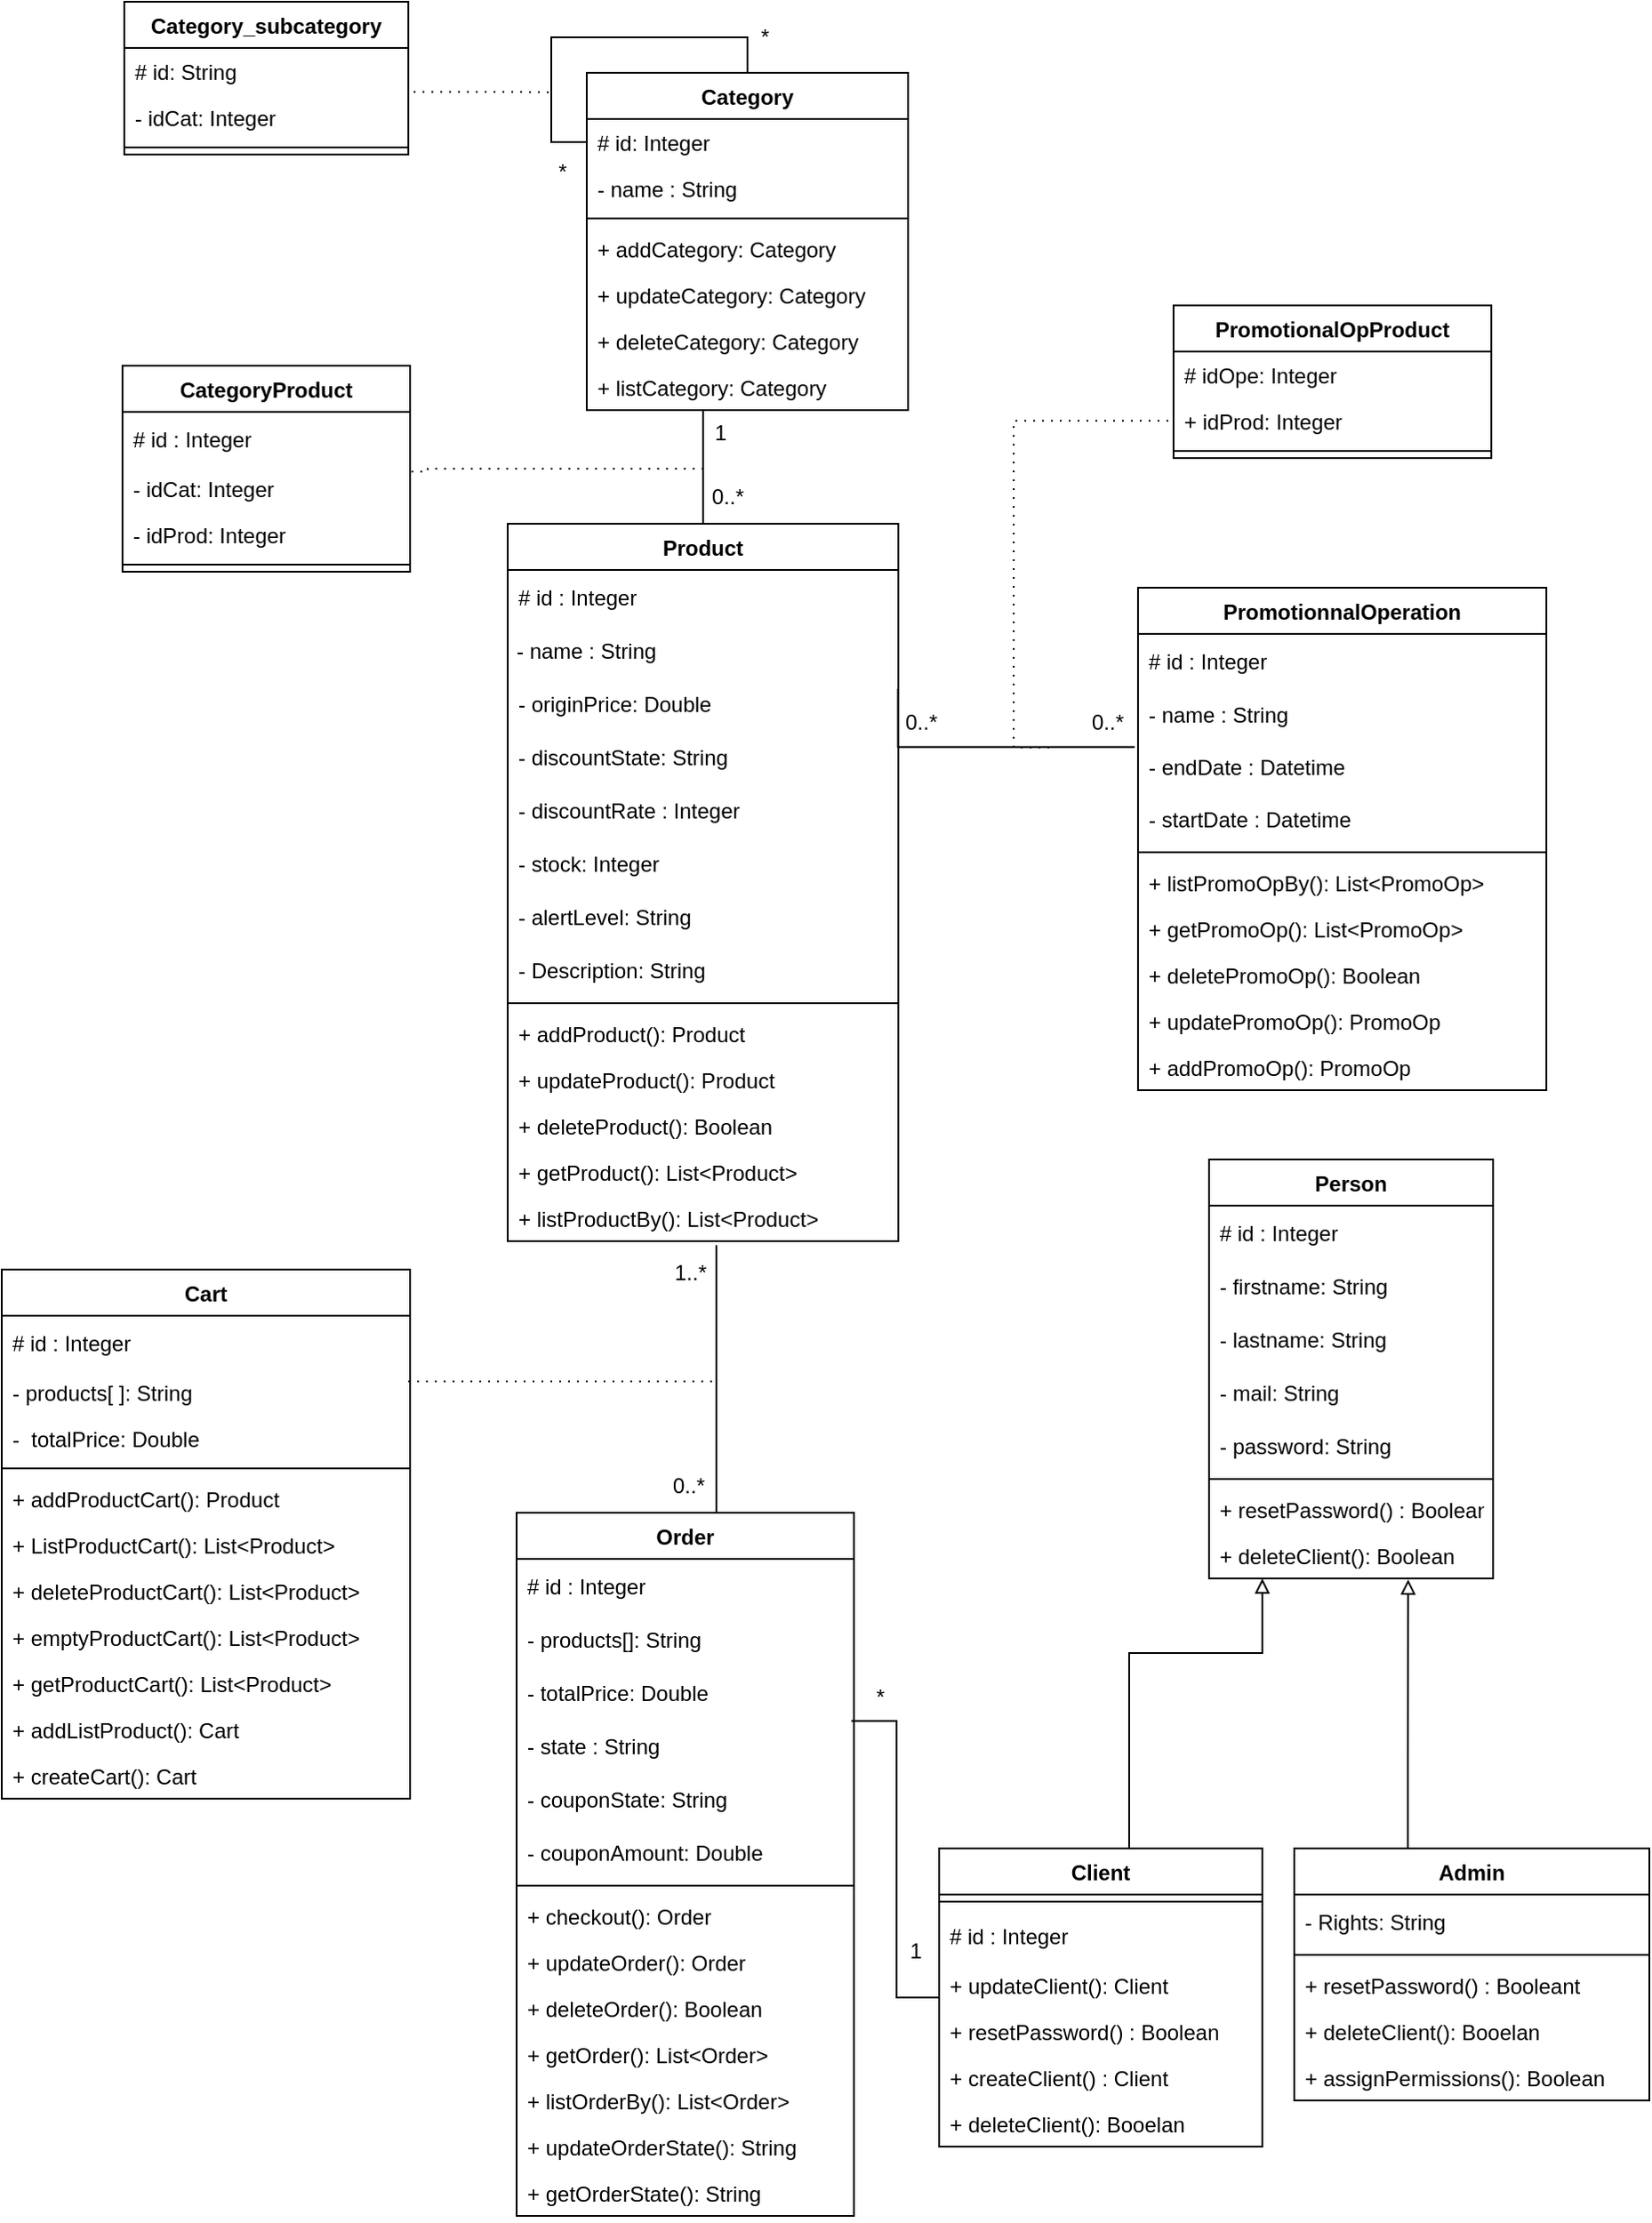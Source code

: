 <mxfile version="17.4.0" type="github">
  <diagram id="vhpuTXRBzaWg03IPp8lz" name="Page-1">
    <mxGraphModel dx="2651" dy="2171" grid="1" gridSize="10" guides="1" tooltips="1" connect="1" arrows="1" fold="1" page="1" pageScale="1" pageWidth="827" pageHeight="1169" math="0" shadow="0">
      <root>
        <mxCell id="0" />
        <mxCell id="1" parent="0" />
        <mxCell id="we6FHVSDPOBdcgw_4QG6-87" style="edgeStyle=orthogonalEdgeStyle;rounded=0;orthogonalLoop=1;jettySize=auto;html=1;endArrow=none;endFill=0;exitX=0.534;exitY=1.087;exitDx=0;exitDy=0;exitPerimeter=0;entryX=0.5;entryY=0;entryDx=0;entryDy=0;" parent="1" source="IzZOElxtcOKeKCQpAxpx-64" target="IzZOElxtcOKeKCQpAxpx-105" edge="1">
          <mxGeometry relative="1" as="geometry">
            <mxPoint x="330" y="600" as="sourcePoint" />
            <mxPoint x="330" y="660" as="targetPoint" />
            <Array as="points">
              <mxPoint x="333" y="731" />
            </Array>
          </mxGeometry>
        </mxCell>
        <mxCell id="we6FHVSDPOBdcgw_4QG6-96" style="edgeStyle=orthogonalEdgeStyle;rounded=0;orthogonalLoop=1;jettySize=auto;html=1;entryX=0.992;entryY=0.042;entryDx=0;entryDy=0;entryPerimeter=0;endArrow=none;endFill=0;exitX=0;exitY=0.5;exitDx=0;exitDy=0;" parent="1" source="IzZOElxtcOKeKCQpAxpx-119" target="IzZOElxtcOKeKCQpAxpx-114" edge="1">
          <mxGeometry relative="1" as="geometry">
            <mxPoint x="570" y="680" as="sourcePoint" />
            <mxPoint x="456" y="838.68" as="targetPoint" />
          </mxGeometry>
        </mxCell>
        <mxCell id="ZNFF3Vfwh-cAoK5ZNlYT-18" style="edgeStyle=orthogonalEdgeStyle;rounded=0;orthogonalLoop=1;jettySize=auto;html=1;endArrow=block;endFill=0;exitX=0.5;exitY=0;exitDx=0;exitDy=0;" parent="1" source="IzZOElxtcOKeKCQpAxpx-119" target="WWp6hSfT_hM4TXbxwVFe-32" edge="1">
          <mxGeometry relative="1" as="geometry">
            <mxPoint x="570" y="630" as="sourcePoint" />
            <mxPoint x="670" y="800" as="targetPoint" />
            <Array as="points">
              <mxPoint x="565" y="810" />
              <mxPoint x="640" y="810" />
            </Array>
          </mxGeometry>
        </mxCell>
        <mxCell id="we6FHVSDPOBdcgw_4QG6-101" style="edgeStyle=orthogonalEdgeStyle;rounded=0;orthogonalLoop=1;jettySize=auto;html=1;entryX=-0.008;entryY=0.129;entryDx=0;entryDy=0;endArrow=none;endFill=0;exitX=0.999;exitY=0.233;exitDx=0;exitDy=0;entryPerimeter=0;exitPerimeter=0;" parent="1" source="IzZOElxtcOKeKCQpAxpx-67" target="IzZOElxtcOKeKCQpAxpx-22" edge="1">
          <mxGeometry relative="1" as="geometry">
            <mxPoint x="430" y="435" as="sourcePoint" />
            <mxPoint x="562.5" y="299" as="targetPoint" />
            <Array as="points">
              <mxPoint x="435" y="300" />
            </Array>
          </mxGeometry>
        </mxCell>
        <mxCell id="ZNFF3Vfwh-cAoK5ZNlYT-3" value="*" style="text;html=1;strokeColor=none;fillColor=none;align=center;verticalAlign=middle;whiteSpace=wrap;rounded=0;" parent="1" vertex="1">
          <mxGeometry x="340" y="-70" width="20" height="30" as="geometry" />
        </mxCell>
        <mxCell id="ZNFF3Vfwh-cAoK5ZNlYT-4" value="*" style="text;html=1;strokeColor=none;fillColor=none;align=center;verticalAlign=middle;whiteSpace=wrap;rounded=0;" parent="1" vertex="1">
          <mxGeometry x="349.5" y="-110" width="20" height="20" as="geometry" />
        </mxCell>
        <mxCell id="ZNFF3Vfwh-cAoK5ZNlYT-5" value="0..*" style="text;html=1;strokeColor=none;fillColor=none;align=center;verticalAlign=middle;whiteSpace=wrap;rounded=0;" parent="1" vertex="1">
          <mxGeometry x="329" y="149" width="20" height="20" as="geometry" />
        </mxCell>
        <mxCell id="ZNFF3Vfwh-cAoK5ZNlYT-11" value="0..*" style="text;html=1;strokeColor=none;fillColor=none;align=center;verticalAlign=middle;whiteSpace=wrap;rounded=0;" parent="1" vertex="1">
          <mxGeometry x="543" y="271" width="20" height="30" as="geometry" />
        </mxCell>
        <mxCell id="ZNFF3Vfwh-cAoK5ZNlYT-12" value="1" style="text;html=1;strokeColor=none;fillColor=none;align=center;verticalAlign=middle;whiteSpace=wrap;rounded=0;" parent="1" vertex="1">
          <mxGeometry x="324.5" y="108" width="20" height="30" as="geometry" />
        </mxCell>
        <mxCell id="ZNFF3Vfwh-cAoK5ZNlYT-13" value="0..*" style="text;html=1;strokeColor=none;fillColor=none;align=center;verticalAlign=middle;whiteSpace=wrap;rounded=0;" parent="1" vertex="1">
          <mxGeometry x="438" y="276" width="20" height="20" as="geometry" />
        </mxCell>
        <mxCell id="ZNFF3Vfwh-cAoK5ZNlYT-14" value="0..*" style="text;html=1;strokeColor=none;fillColor=none;align=center;verticalAlign=middle;whiteSpace=wrap;rounded=0;" parent="1" vertex="1">
          <mxGeometry x="306.5" y="701" width="20" height="30" as="geometry" />
        </mxCell>
        <mxCell id="ZNFF3Vfwh-cAoK5ZNlYT-15" value="1..*" style="text;html=1;strokeColor=none;fillColor=none;align=center;verticalAlign=middle;whiteSpace=wrap;rounded=0;" parent="1" vertex="1">
          <mxGeometry x="308" y="581" width="20" height="30" as="geometry" />
        </mxCell>
        <mxCell id="ZNFF3Vfwh-cAoK5ZNlYT-16" value="*" style="text;html=1;strokeColor=none;fillColor=none;align=center;verticalAlign=middle;whiteSpace=wrap;rounded=0;" parent="1" vertex="1">
          <mxGeometry x="415" y="820" width="20" height="30" as="geometry" />
        </mxCell>
        <mxCell id="ZNFF3Vfwh-cAoK5ZNlYT-17" value="1" style="text;html=1;strokeColor=none;fillColor=none;align=center;verticalAlign=middle;whiteSpace=wrap;rounded=0;" parent="1" vertex="1">
          <mxGeometry x="435" y="963" width="20" height="30" as="geometry" />
        </mxCell>
        <mxCell id="IzZOElxtcOKeKCQpAxpx-167" style="edgeStyle=orthogonalEdgeStyle;rounded=0;orthogonalLoop=1;jettySize=auto;html=1;entryX=0.5;entryY=0;entryDx=0;entryDy=0;endArrow=none;endFill=0;" parent="1" source="IzZOElxtcOKeKCQpAxpx-8" target="IzZOElxtcOKeKCQpAxpx-58" edge="1">
          <mxGeometry relative="1" as="geometry">
            <Array as="points">
              <mxPoint x="323" y="90" />
              <mxPoint x="323" y="90" />
            </Array>
          </mxGeometry>
        </mxCell>
        <mxCell id="IzZOElxtcOKeKCQpAxpx-8" value="Category" style="swimlane;fontStyle=1;align=center;verticalAlign=top;childLayout=stackLayout;horizontal=1;startSize=26;horizontalStack=0;resizeParent=1;resizeParentMax=0;resizeLast=0;collapsible=1;marginBottom=0;" parent="1" vertex="1">
          <mxGeometry x="259.5" y="-80" width="181" height="190" as="geometry" />
        </mxCell>
        <mxCell id="IzZOElxtcOKeKCQpAxpx-9" value="# id: Integer" style="text;strokeColor=none;fillColor=none;align=left;verticalAlign=top;spacingLeft=4;spacingRight=4;overflow=hidden;rotatable=0;points=[[0,0.5],[1,0.5]];portConstraint=eastwest;" parent="IzZOElxtcOKeKCQpAxpx-8" vertex="1">
          <mxGeometry y="26" width="181" height="26" as="geometry" />
        </mxCell>
        <mxCell id="IzZOElxtcOKeKCQpAxpx-29" value="- name : String" style="text;strokeColor=none;fillColor=none;align=left;verticalAlign=top;spacingLeft=4;spacingRight=4;overflow=hidden;rotatable=0;points=[[0,0.5],[1,0.5]];portConstraint=eastwest;" parent="IzZOElxtcOKeKCQpAxpx-8" vertex="1">
          <mxGeometry y="52" width="181" height="26" as="geometry" />
        </mxCell>
        <mxCell id="IzZOElxtcOKeKCQpAxpx-10" value="" style="line;strokeWidth=1;fillColor=none;align=left;verticalAlign=middle;spacingTop=-1;spacingLeft=3;spacingRight=3;rotatable=0;labelPosition=right;points=[];portConstraint=eastwest;" parent="IzZOElxtcOKeKCQpAxpx-8" vertex="1">
          <mxGeometry y="78" width="181" height="8" as="geometry" />
        </mxCell>
        <mxCell id="IzZOElxtcOKeKCQpAxpx-11" value="+ addCategory: Category" style="text;strokeColor=none;fillColor=none;align=left;verticalAlign=top;spacingLeft=4;spacingRight=4;overflow=hidden;rotatable=0;points=[[0,0.5],[1,0.5]];portConstraint=eastwest;" parent="IzZOElxtcOKeKCQpAxpx-8" vertex="1">
          <mxGeometry y="86" width="181" height="26" as="geometry" />
        </mxCell>
        <mxCell id="WWp6hSfT_hM4TXbxwVFe-4" value="+ updateCategory: Category" style="text;strokeColor=none;fillColor=none;align=left;verticalAlign=top;spacingLeft=4;spacingRight=4;overflow=hidden;rotatable=0;points=[[0,0.5],[1,0.5]];portConstraint=eastwest;" parent="IzZOElxtcOKeKCQpAxpx-8" vertex="1">
          <mxGeometry y="112" width="181" height="26" as="geometry" />
        </mxCell>
        <mxCell id="WWp6hSfT_hM4TXbxwVFe-3" value="+ deleteCategory: Category" style="text;strokeColor=none;fillColor=none;align=left;verticalAlign=top;spacingLeft=4;spacingRight=4;overflow=hidden;rotatable=0;points=[[0,0.5],[1,0.5]];portConstraint=eastwest;" parent="IzZOElxtcOKeKCQpAxpx-8" vertex="1">
          <mxGeometry y="138" width="181" height="26" as="geometry" />
        </mxCell>
        <mxCell id="IzZOElxtcOKeKCQpAxpx-28" style="edgeStyle=orthogonalEdgeStyle;rounded=0;orthogonalLoop=1;jettySize=auto;html=1;entryX=0;entryY=0.5;entryDx=0;entryDy=0;endArrow=none;endFill=0;" parent="IzZOElxtcOKeKCQpAxpx-8" source="IzZOElxtcOKeKCQpAxpx-8" target="IzZOElxtcOKeKCQpAxpx-9" edge="1">
          <mxGeometry relative="1" as="geometry" />
        </mxCell>
        <mxCell id="WWp6hSfT_hM4TXbxwVFe-24" value="+ listCategory: Category" style="text;strokeColor=none;fillColor=none;align=left;verticalAlign=top;spacingLeft=4;spacingRight=4;overflow=hidden;rotatable=0;points=[[0,0.5],[1,0.5]];portConstraint=eastwest;" parent="IzZOElxtcOKeKCQpAxpx-8" vertex="1">
          <mxGeometry y="164" width="181" height="26" as="geometry" />
        </mxCell>
        <mxCell id="IzZOElxtcOKeKCQpAxpx-12" value="PromotionnalOperation" style="swimlane;fontStyle=1;align=center;verticalAlign=top;childLayout=stackLayout;horizontal=1;startSize=26;horizontalStack=0;resizeParent=1;resizeParentMax=0;resizeLast=0;collapsible=1;marginBottom=0;" parent="1" vertex="1">
          <mxGeometry x="570" y="210" width="230" height="283" as="geometry" />
        </mxCell>
        <mxCell id="IzZOElxtcOKeKCQpAxpx-19" value="# id : Integer" style="text;strokeColor=none;fillColor=none;align=left;verticalAlign=middle;spacingLeft=4;spacingRight=4;overflow=hidden;points=[[0,0.5],[1,0.5]];portConstraint=eastwest;rotatable=0;" parent="IzZOElxtcOKeKCQpAxpx-12" vertex="1">
          <mxGeometry y="26" width="230" height="30" as="geometry" />
        </mxCell>
        <mxCell id="IzZOElxtcOKeKCQpAxpx-20" value="- name : String" style="text;strokeColor=none;fillColor=none;align=left;verticalAlign=middle;spacingLeft=4;spacingRight=4;overflow=hidden;points=[[0,0.5],[1,0.5]];portConstraint=eastwest;rotatable=0;" parent="IzZOElxtcOKeKCQpAxpx-12" vertex="1">
          <mxGeometry y="56" width="230" height="30" as="geometry" />
        </mxCell>
        <mxCell id="IzZOElxtcOKeKCQpAxpx-22" value="- endDate : Datetime" style="text;strokeColor=none;fillColor=none;align=left;verticalAlign=middle;spacingLeft=4;spacingRight=4;overflow=hidden;points=[[0,0.5],[1,0.5]];portConstraint=eastwest;rotatable=0;" parent="IzZOElxtcOKeKCQpAxpx-12" vertex="1">
          <mxGeometry y="86" width="230" height="29" as="geometry" />
        </mxCell>
        <mxCell id="IzZOElxtcOKeKCQpAxpx-21" value="- startDate : Datetime" style="text;strokeColor=none;fillColor=none;align=left;verticalAlign=middle;spacingLeft=4;spacingRight=4;overflow=hidden;points=[[0,0.5],[1,0.5]];portConstraint=eastwest;rotatable=0;" parent="IzZOElxtcOKeKCQpAxpx-12" vertex="1">
          <mxGeometry y="115" width="230" height="30" as="geometry" />
        </mxCell>
        <mxCell id="IzZOElxtcOKeKCQpAxpx-14" value="" style="line;strokeWidth=1;fillColor=none;align=left;verticalAlign=middle;spacingTop=-1;spacingLeft=3;spacingRight=3;rotatable=0;labelPosition=right;points=[];portConstraint=eastwest;" parent="IzZOElxtcOKeKCQpAxpx-12" vertex="1">
          <mxGeometry y="145" width="230" height="8" as="geometry" />
        </mxCell>
        <mxCell id="WWp6hSfT_hM4TXbxwVFe-31" value="+ listPromoOpBy(): List&lt;PromoOp&gt;" style="text;strokeColor=none;fillColor=none;align=left;verticalAlign=top;spacingLeft=4;spacingRight=4;overflow=hidden;rotatable=0;points=[[0,0.5],[1,0.5]];portConstraint=eastwest;" parent="IzZOElxtcOKeKCQpAxpx-12" vertex="1">
          <mxGeometry y="153" width="230" height="26" as="geometry" />
        </mxCell>
        <mxCell id="WWp6hSfT_hM4TXbxwVFe-30" value="+ getPromoOp(): List&lt;PromoOp&gt;" style="text;strokeColor=none;fillColor=none;align=left;verticalAlign=top;spacingLeft=4;spacingRight=4;overflow=hidden;rotatable=0;points=[[0,0.5],[1,0.5]];portConstraint=eastwest;" parent="IzZOElxtcOKeKCQpAxpx-12" vertex="1">
          <mxGeometry y="179" width="230" height="26" as="geometry" />
        </mxCell>
        <mxCell id="WWp6hSfT_hM4TXbxwVFe-29" value="+ deletePromoOp(): Boolean" style="text;strokeColor=none;fillColor=none;align=left;verticalAlign=top;spacingLeft=4;spacingRight=4;overflow=hidden;rotatable=0;points=[[0,0.5],[1,0.5]];portConstraint=eastwest;" parent="IzZOElxtcOKeKCQpAxpx-12" vertex="1">
          <mxGeometry y="205" width="230" height="26" as="geometry" />
        </mxCell>
        <mxCell id="WWp6hSfT_hM4TXbxwVFe-28" value="+ updatePromoOp(): PromoOp" style="text;strokeColor=none;fillColor=none;align=left;verticalAlign=top;spacingLeft=4;spacingRight=4;overflow=hidden;rotatable=0;points=[[0,0.5],[1,0.5]];portConstraint=eastwest;" parent="IzZOElxtcOKeKCQpAxpx-12" vertex="1">
          <mxGeometry y="231" width="230" height="26" as="geometry" />
        </mxCell>
        <mxCell id="WWp6hSfT_hM4TXbxwVFe-27" value="+ addPromoOp(): PromoOp" style="text;strokeColor=none;fillColor=none;align=left;verticalAlign=top;spacingLeft=4;spacingRight=4;overflow=hidden;rotatable=0;points=[[0,0.5],[1,0.5]];portConstraint=eastwest;" parent="IzZOElxtcOKeKCQpAxpx-12" vertex="1">
          <mxGeometry y="257" width="230" height="26" as="geometry" />
        </mxCell>
        <mxCell id="IzZOElxtcOKeKCQpAxpx-41" value="Category_subcategory" style="swimlane;fontStyle=1;align=center;verticalAlign=top;childLayout=stackLayout;horizontal=1;startSize=26;horizontalStack=0;resizeParent=1;resizeParentMax=0;resizeLast=0;collapsible=1;marginBottom=0;" parent="1" vertex="1">
          <mxGeometry x="-1" y="-120" width="160" height="86" as="geometry" />
        </mxCell>
        <mxCell id="IzZOElxtcOKeKCQpAxpx-43" value="# id: String" style="text;strokeColor=none;fillColor=none;align=left;verticalAlign=top;spacingLeft=4;spacingRight=4;overflow=hidden;rotatable=0;points=[[0,0.5],[1,0.5]];portConstraint=eastwest;" parent="IzZOElxtcOKeKCQpAxpx-41" vertex="1">
          <mxGeometry y="26" width="160" height="26" as="geometry" />
        </mxCell>
        <mxCell id="IzZOElxtcOKeKCQpAxpx-42" value="- idCat: Integer" style="text;strokeColor=none;fillColor=none;align=left;verticalAlign=top;spacingLeft=4;spacingRight=4;overflow=hidden;rotatable=0;points=[[0,0.5],[1,0.5]];portConstraint=eastwest;" parent="IzZOElxtcOKeKCQpAxpx-41" vertex="1">
          <mxGeometry y="52" width="160" height="26" as="geometry" />
        </mxCell>
        <mxCell id="IzZOElxtcOKeKCQpAxpx-44" value="" style="line;strokeWidth=1;fillColor=none;align=left;verticalAlign=middle;spacingTop=-1;spacingLeft=3;spacingRight=3;rotatable=0;labelPosition=right;points=[];portConstraint=eastwest;" parent="IzZOElxtcOKeKCQpAxpx-41" vertex="1">
          <mxGeometry y="78" width="160" height="8" as="geometry" />
        </mxCell>
        <mxCell id="IzZOElxtcOKeKCQpAxpx-58" value="Product" style="swimlane;fontStyle=1;align=center;verticalAlign=top;childLayout=stackLayout;horizontal=1;startSize=26;horizontalStack=0;resizeParent=1;resizeParentMax=0;resizeLast=0;collapsible=1;marginBottom=0;" parent="1" vertex="1">
          <mxGeometry x="215" y="174" width="220" height="404" as="geometry" />
        </mxCell>
        <mxCell id="IzZOElxtcOKeKCQpAxpx-65" value="# id : Integer" style="text;strokeColor=none;fillColor=none;align=left;verticalAlign=middle;spacingLeft=4;spacingRight=4;overflow=hidden;points=[[0,0.5],[1,0.5]];portConstraint=eastwest;rotatable=0;" parent="IzZOElxtcOKeKCQpAxpx-58" vertex="1">
          <mxGeometry y="26" width="220" height="30" as="geometry" />
        </mxCell>
        <mxCell id="IzZOElxtcOKeKCQpAxpx-73" value="- name : String" style="text;strokeColor=none;fillColor=none;align=left;verticalAlign=middle;spacingLeft=4;spacingRight=4;overflow=hidden;points=[[0,0.5],[1,0.5]];portConstraint=eastwest;rotatable=0;spacing=1;" parent="IzZOElxtcOKeKCQpAxpx-58" vertex="1">
          <mxGeometry y="56" width="220" height="30" as="geometry" />
        </mxCell>
        <mxCell id="IzZOElxtcOKeKCQpAxpx-67" value="- originPrice: Double" style="text;strokeColor=none;fillColor=none;align=left;verticalAlign=middle;spacingLeft=4;spacingRight=4;overflow=hidden;points=[[0,0.5],[1,0.5]];portConstraint=eastwest;rotatable=0;" parent="IzZOElxtcOKeKCQpAxpx-58" vertex="1">
          <mxGeometry y="86" width="220" height="30" as="geometry" />
        </mxCell>
        <mxCell id="IzZOElxtcOKeKCQpAxpx-68" value="- discountState: String" style="text;strokeColor=none;fillColor=none;align=left;verticalAlign=middle;spacingLeft=4;spacingRight=4;overflow=hidden;points=[[0,0.5],[1,0.5]];portConstraint=eastwest;rotatable=0;" parent="IzZOElxtcOKeKCQpAxpx-58" vertex="1">
          <mxGeometry y="116" width="220" height="30" as="geometry" />
        </mxCell>
        <mxCell id="IzZOElxtcOKeKCQpAxpx-69" value="- discountRate : Integer" style="text;strokeColor=none;fillColor=none;align=left;verticalAlign=middle;spacingLeft=4;spacingRight=4;overflow=hidden;points=[[0,0.5],[1,0.5]];portConstraint=eastwest;rotatable=0;" parent="IzZOElxtcOKeKCQpAxpx-58" vertex="1">
          <mxGeometry y="146" width="220" height="30" as="geometry" />
        </mxCell>
        <mxCell id="IzZOElxtcOKeKCQpAxpx-70" value="- stock: Integer" style="text;strokeColor=none;fillColor=none;align=left;verticalAlign=middle;spacingLeft=4;spacingRight=4;overflow=hidden;points=[[0,0.5],[1,0.5]];portConstraint=eastwest;rotatable=0;" parent="IzZOElxtcOKeKCQpAxpx-58" vertex="1">
          <mxGeometry y="176" width="220" height="30" as="geometry" />
        </mxCell>
        <mxCell id="IzZOElxtcOKeKCQpAxpx-71" value="- alertLevel: String" style="text;strokeColor=none;fillColor=none;align=left;verticalAlign=middle;spacingLeft=4;spacingRight=4;overflow=hidden;points=[[0,0.5],[1,0.5]];portConstraint=eastwest;rotatable=0;" parent="IzZOElxtcOKeKCQpAxpx-58" vertex="1">
          <mxGeometry y="206" width="220" height="30" as="geometry" />
        </mxCell>
        <mxCell id="IzZOElxtcOKeKCQpAxpx-72" value="- Description: String" style="text;strokeColor=none;fillColor=none;align=left;verticalAlign=middle;spacingLeft=4;spacingRight=4;overflow=hidden;points=[[0,0.5],[1,0.5]];portConstraint=eastwest;rotatable=0;" parent="IzZOElxtcOKeKCQpAxpx-58" vertex="1">
          <mxGeometry y="236" width="220" height="30" as="geometry" />
        </mxCell>
        <mxCell id="IzZOElxtcOKeKCQpAxpx-63" value="" style="line;strokeWidth=1;fillColor=none;align=left;verticalAlign=middle;spacingTop=-1;spacingLeft=3;spacingRight=3;rotatable=0;labelPosition=right;points=[];portConstraint=eastwest;" parent="IzZOElxtcOKeKCQpAxpx-58" vertex="1">
          <mxGeometry y="266" width="220" height="8" as="geometry" />
        </mxCell>
        <mxCell id="WWp6hSfT_hM4TXbxwVFe-5" value="+ addProduct(): Product" style="text;strokeColor=none;fillColor=none;align=left;verticalAlign=top;spacingLeft=4;spacingRight=4;overflow=hidden;rotatable=0;points=[[0,0.5],[1,0.5]];portConstraint=eastwest;" parent="IzZOElxtcOKeKCQpAxpx-58" vertex="1">
          <mxGeometry y="274" width="220" height="26" as="geometry" />
        </mxCell>
        <mxCell id="WWp6hSfT_hM4TXbxwVFe-8" value="+ updateProduct(): Product" style="text;strokeColor=none;fillColor=none;align=left;verticalAlign=top;spacingLeft=4;spacingRight=4;overflow=hidden;rotatable=0;points=[[0,0.5],[1,0.5]];portConstraint=eastwest;" parent="IzZOElxtcOKeKCQpAxpx-58" vertex="1">
          <mxGeometry y="300" width="220" height="26" as="geometry" />
        </mxCell>
        <mxCell id="WWp6hSfT_hM4TXbxwVFe-9" value="+ deleteProduct(): Boolean" style="text;strokeColor=none;fillColor=none;align=left;verticalAlign=top;spacingLeft=4;spacingRight=4;overflow=hidden;rotatable=0;points=[[0,0.5],[1,0.5]];portConstraint=eastwest;" parent="IzZOElxtcOKeKCQpAxpx-58" vertex="1">
          <mxGeometry y="326" width="220" height="26" as="geometry" />
        </mxCell>
        <mxCell id="WWp6hSfT_hM4TXbxwVFe-10" value="+ getProduct(): List&lt;Product&gt;" style="text;strokeColor=none;fillColor=none;align=left;verticalAlign=top;spacingLeft=4;spacingRight=4;overflow=hidden;rotatable=0;points=[[0,0.5],[1,0.5]];portConstraint=eastwest;" parent="IzZOElxtcOKeKCQpAxpx-58" vertex="1">
          <mxGeometry y="352" width="220" height="26" as="geometry" />
        </mxCell>
        <mxCell id="IzZOElxtcOKeKCQpAxpx-64" value="+ listProductBy(): List&lt;Product&gt;" style="text;strokeColor=none;fillColor=none;align=left;verticalAlign=top;spacingLeft=4;spacingRight=4;overflow=hidden;rotatable=0;points=[[0,0.5],[1,0.5]];portConstraint=eastwest;" parent="IzZOElxtcOKeKCQpAxpx-58" vertex="1">
          <mxGeometry y="378" width="220" height="26" as="geometry" />
        </mxCell>
        <mxCell id="IzZOElxtcOKeKCQpAxpx-89" value="CategoryProduct" style="swimlane;fontStyle=1;align=center;verticalAlign=top;childLayout=stackLayout;horizontal=1;startSize=26;horizontalStack=0;resizeParent=1;resizeParentMax=0;resizeLast=0;collapsible=1;marginBottom=0;" parent="1" vertex="1">
          <mxGeometry x="-2" y="85" width="162" height="116" as="geometry" />
        </mxCell>
        <mxCell id="b4m1mrO1sKwiDsh4Uw2V-2" value="# id : Integer" style="text;strokeColor=none;fillColor=none;align=left;verticalAlign=middle;spacingLeft=4;spacingRight=4;overflow=hidden;points=[[0,0.5],[1,0.5]];portConstraint=eastwest;rotatable=0;" vertex="1" parent="IzZOElxtcOKeKCQpAxpx-89">
          <mxGeometry y="26" width="162" height="30" as="geometry" />
        </mxCell>
        <mxCell id="IzZOElxtcOKeKCQpAxpx-90" value="- idCat: Integer" style="text;strokeColor=none;fillColor=none;align=left;verticalAlign=top;spacingLeft=4;spacingRight=4;overflow=hidden;rotatable=0;points=[[0,0.5],[1,0.5]];portConstraint=eastwest;" parent="IzZOElxtcOKeKCQpAxpx-89" vertex="1">
          <mxGeometry y="56" width="162" height="26" as="geometry" />
        </mxCell>
        <mxCell id="IzZOElxtcOKeKCQpAxpx-91" value="- idProd: Integer" style="text;strokeColor=none;fillColor=none;align=left;verticalAlign=top;spacingLeft=4;spacingRight=4;overflow=hidden;rotatable=0;points=[[0,0.5],[1,0.5]];portConstraint=eastwest;" parent="IzZOElxtcOKeKCQpAxpx-89" vertex="1">
          <mxGeometry y="82" width="162" height="26" as="geometry" />
        </mxCell>
        <mxCell id="IzZOElxtcOKeKCQpAxpx-92" value="" style="line;strokeWidth=1;fillColor=none;align=left;verticalAlign=middle;spacingTop=-1;spacingLeft=3;spacingRight=3;rotatable=0;labelPosition=right;points=[];portConstraint=eastwest;" parent="IzZOElxtcOKeKCQpAxpx-89" vertex="1">
          <mxGeometry y="108" width="162" height="8" as="geometry" />
        </mxCell>
        <mxCell id="IzZOElxtcOKeKCQpAxpx-95" value="Cart" style="swimlane;fontStyle=1;align=center;verticalAlign=top;childLayout=stackLayout;horizontal=1;startSize=26;horizontalStack=0;resizeParent=1;resizeParentMax=0;resizeLast=0;collapsible=1;marginBottom=0;" parent="1" vertex="1">
          <mxGeometry x="-70" y="594" width="230" height="298" as="geometry" />
        </mxCell>
        <mxCell id="b4m1mrO1sKwiDsh4Uw2V-1" value="# id : Integer" style="text;strokeColor=none;fillColor=none;align=left;verticalAlign=middle;spacingLeft=4;spacingRight=4;overflow=hidden;points=[[0,0.5],[1,0.5]];portConstraint=eastwest;rotatable=0;" vertex="1" parent="IzZOElxtcOKeKCQpAxpx-95">
          <mxGeometry y="26" width="230" height="30" as="geometry" />
        </mxCell>
        <mxCell id="IzZOElxtcOKeKCQpAxpx-96" value="- products[ ]: String" style="text;strokeColor=none;fillColor=none;align=left;verticalAlign=top;spacingLeft=4;spacingRight=4;overflow=hidden;rotatable=0;points=[[0,0.5],[1,0.5]];portConstraint=eastwest;" parent="IzZOElxtcOKeKCQpAxpx-95" vertex="1">
          <mxGeometry y="56" width="230" height="26" as="geometry" />
        </mxCell>
        <mxCell id="IzZOElxtcOKeKCQpAxpx-97" value="-  totalPrice: Double" style="text;strokeColor=none;fillColor=none;align=left;verticalAlign=top;spacingLeft=4;spacingRight=4;overflow=hidden;rotatable=0;points=[[0,0.5],[1,0.5]];portConstraint=eastwest;" parent="IzZOElxtcOKeKCQpAxpx-95" vertex="1">
          <mxGeometry y="82" width="230" height="26" as="geometry" />
        </mxCell>
        <mxCell id="IzZOElxtcOKeKCQpAxpx-98" value="" style="line;strokeWidth=1;fillColor=none;align=left;verticalAlign=middle;spacingTop=-1;spacingLeft=3;spacingRight=3;rotatable=0;labelPosition=right;points=[];portConstraint=eastwest;" parent="IzZOElxtcOKeKCQpAxpx-95" vertex="1">
          <mxGeometry y="108" width="230" height="8" as="geometry" />
        </mxCell>
        <mxCell id="WWp6hSfT_hM4TXbxwVFe-11" value="+ addProductCart(): Product" style="text;strokeColor=none;fillColor=none;align=left;verticalAlign=top;spacingLeft=4;spacingRight=4;overflow=hidden;rotatable=0;points=[[0,0.5],[1,0.5]];portConstraint=eastwest;" parent="IzZOElxtcOKeKCQpAxpx-95" vertex="1">
          <mxGeometry y="116" width="230" height="26" as="geometry" />
        </mxCell>
        <mxCell id="WWp6hSfT_hM4TXbxwVFe-12" value="+ ListProductCart(): List&lt;Product&gt;" style="text;strokeColor=none;fillColor=none;align=left;verticalAlign=top;spacingLeft=4;spacingRight=4;overflow=hidden;rotatable=0;points=[[0,0.5],[1,0.5]];portConstraint=eastwest;" parent="IzZOElxtcOKeKCQpAxpx-95" vertex="1">
          <mxGeometry y="142" width="230" height="26" as="geometry" />
        </mxCell>
        <mxCell id="WWp6hSfT_hM4TXbxwVFe-13" value="+ deleteProductCart(): List&lt;Product&gt;" style="text;strokeColor=none;fillColor=none;align=left;verticalAlign=top;spacingLeft=4;spacingRight=4;overflow=hidden;rotatable=0;points=[[0,0.5],[1,0.5]];portConstraint=eastwest;" parent="IzZOElxtcOKeKCQpAxpx-95" vertex="1">
          <mxGeometry y="168" width="230" height="26" as="geometry" />
        </mxCell>
        <mxCell id="WWp6hSfT_hM4TXbxwVFe-15" value="+ emptyProductCart(): List&lt;Product&gt;" style="text;strokeColor=none;fillColor=none;align=left;verticalAlign=top;spacingLeft=4;spacingRight=4;overflow=hidden;rotatable=0;points=[[0,0.5],[1,0.5]];portConstraint=eastwest;" parent="IzZOElxtcOKeKCQpAxpx-95" vertex="1">
          <mxGeometry y="194" width="230" height="26" as="geometry" />
        </mxCell>
        <mxCell id="WWp6hSfT_hM4TXbxwVFe-16" value="+ getProductCart(): List&lt;Product&gt;" style="text;strokeColor=none;fillColor=none;align=left;verticalAlign=top;spacingLeft=4;spacingRight=4;overflow=hidden;rotatable=0;points=[[0,0.5],[1,0.5]];portConstraint=eastwest;" parent="IzZOElxtcOKeKCQpAxpx-95" vertex="1">
          <mxGeometry y="220" width="230" height="26" as="geometry" />
        </mxCell>
        <mxCell id="WWp6hSfT_hM4TXbxwVFe-17" value="+ addListProduct(): Cart" style="text;strokeColor=none;fillColor=none;align=left;verticalAlign=top;spacingLeft=4;spacingRight=4;overflow=hidden;rotatable=0;points=[[0,0.5],[1,0.5]];portConstraint=eastwest;" parent="IzZOElxtcOKeKCQpAxpx-95" vertex="1">
          <mxGeometry y="246" width="230" height="26" as="geometry" />
        </mxCell>
        <mxCell id="WWp6hSfT_hM4TXbxwVFe-14" value="+ createCart(): Cart" style="text;strokeColor=none;fillColor=none;align=left;verticalAlign=top;spacingLeft=4;spacingRight=4;overflow=hidden;rotatable=0;points=[[0,0.5],[1,0.5]];portConstraint=eastwest;" parent="IzZOElxtcOKeKCQpAxpx-95" vertex="1">
          <mxGeometry y="272" width="230" height="26" as="geometry" />
        </mxCell>
        <mxCell id="IzZOElxtcOKeKCQpAxpx-105" value="Order" style="swimlane;fontStyle=1;align=center;verticalAlign=top;childLayout=stackLayout;horizontal=1;startSize=26;horizontalStack=0;resizeParent=1;resizeParentMax=0;resizeLast=0;collapsible=1;marginBottom=0;" parent="1" vertex="1">
          <mxGeometry x="220" y="731" width="190" height="396" as="geometry" />
        </mxCell>
        <mxCell id="IzZOElxtcOKeKCQpAxpx-184" value="# id : Integer" style="text;strokeColor=none;fillColor=none;align=left;verticalAlign=middle;spacingLeft=4;spacingRight=4;overflow=hidden;points=[[0,0.5],[1,0.5]];portConstraint=eastwest;rotatable=0;" parent="IzZOElxtcOKeKCQpAxpx-105" vertex="1">
          <mxGeometry y="26" width="190" height="30" as="geometry" />
        </mxCell>
        <mxCell id="IzZOElxtcOKeKCQpAxpx-112" value="- products[]: String" style="text;strokeColor=none;fillColor=none;align=left;verticalAlign=middle;spacingLeft=4;spacingRight=4;overflow=hidden;points=[[0,0.5],[1,0.5]];portConstraint=eastwest;rotatable=0;" parent="IzZOElxtcOKeKCQpAxpx-105" vertex="1">
          <mxGeometry y="56" width="190" height="30" as="geometry" />
        </mxCell>
        <mxCell id="IzZOElxtcOKeKCQpAxpx-113" value="- totalPrice: Double" style="text;strokeColor=none;fillColor=none;align=left;verticalAlign=middle;spacingLeft=4;spacingRight=4;overflow=hidden;points=[[0,0.5],[1,0.5]];portConstraint=eastwest;rotatable=0;" parent="IzZOElxtcOKeKCQpAxpx-105" vertex="1">
          <mxGeometry y="86" width="190" height="30" as="geometry" />
        </mxCell>
        <mxCell id="IzZOElxtcOKeKCQpAxpx-114" value="- state : String" style="text;strokeColor=none;fillColor=none;align=left;verticalAlign=middle;spacingLeft=4;spacingRight=4;overflow=hidden;points=[[0,0.5],[1,0.5]];portConstraint=eastwest;rotatable=0;" parent="IzZOElxtcOKeKCQpAxpx-105" vertex="1">
          <mxGeometry y="116" width="190" height="30" as="geometry" />
        </mxCell>
        <mxCell id="IzZOElxtcOKeKCQpAxpx-115" value="- couponState: String" style="text;strokeColor=none;fillColor=none;align=left;verticalAlign=middle;spacingLeft=4;spacingRight=4;overflow=hidden;points=[[0,0.5],[1,0.5]];portConstraint=eastwest;rotatable=0;" parent="IzZOElxtcOKeKCQpAxpx-105" vertex="1">
          <mxGeometry y="146" width="190" height="30" as="geometry" />
        </mxCell>
        <mxCell id="IzZOElxtcOKeKCQpAxpx-116" value="- couponAmount: Double" style="text;strokeColor=none;fillColor=none;align=left;verticalAlign=middle;spacingLeft=4;spacingRight=4;overflow=hidden;points=[[0,0.5],[1,0.5]];portConstraint=eastwest;rotatable=0;" parent="IzZOElxtcOKeKCQpAxpx-105" vertex="1">
          <mxGeometry y="176" width="190" height="30" as="geometry" />
        </mxCell>
        <mxCell id="IzZOElxtcOKeKCQpAxpx-110" value="" style="line;strokeWidth=1;fillColor=none;align=left;verticalAlign=middle;spacingTop=-1;spacingLeft=3;spacingRight=3;rotatable=0;labelPosition=right;points=[];portConstraint=eastwest;" parent="IzZOElxtcOKeKCQpAxpx-105" vertex="1">
          <mxGeometry y="206" width="190" height="8" as="geometry" />
        </mxCell>
        <mxCell id="WWp6hSfT_hM4TXbxwVFe-18" value="+ checkout(): Order" style="text;strokeColor=none;fillColor=none;align=left;verticalAlign=top;spacingLeft=4;spacingRight=4;overflow=hidden;rotatable=0;points=[[0,0.5],[1,0.5]];portConstraint=eastwest;" parent="IzZOElxtcOKeKCQpAxpx-105" vertex="1">
          <mxGeometry y="214" width="190" height="26" as="geometry" />
        </mxCell>
        <mxCell id="WWp6hSfT_hM4TXbxwVFe-19" value="+ updateOrder(): Order" style="text;strokeColor=none;fillColor=none;align=left;verticalAlign=top;spacingLeft=4;spacingRight=4;overflow=hidden;rotatable=0;points=[[0,0.5],[1,0.5]];portConstraint=eastwest;" parent="IzZOElxtcOKeKCQpAxpx-105" vertex="1">
          <mxGeometry y="240" width="190" height="26" as="geometry" />
        </mxCell>
        <mxCell id="WWp6hSfT_hM4TXbxwVFe-20" value="+ deleteOrder(): Boolean" style="text;strokeColor=none;fillColor=none;align=left;verticalAlign=top;spacingLeft=4;spacingRight=4;overflow=hidden;rotatable=0;points=[[0,0.5],[1,0.5]];portConstraint=eastwest;" parent="IzZOElxtcOKeKCQpAxpx-105" vertex="1">
          <mxGeometry y="266" width="190" height="26" as="geometry" />
        </mxCell>
        <mxCell id="WWp6hSfT_hM4TXbxwVFe-21" value="+ getOrder(): List&lt;Order&gt;" style="text;strokeColor=none;fillColor=none;align=left;verticalAlign=top;spacingLeft=4;spacingRight=4;overflow=hidden;rotatable=0;points=[[0,0.5],[1,0.5]];portConstraint=eastwest;" parent="IzZOElxtcOKeKCQpAxpx-105" vertex="1">
          <mxGeometry y="292" width="190" height="26" as="geometry" />
        </mxCell>
        <mxCell id="WWp6hSfT_hM4TXbxwVFe-25" value="+ listOrderBy(): List&lt;Order&gt;" style="text;strokeColor=none;fillColor=none;align=left;verticalAlign=top;spacingLeft=4;spacingRight=4;overflow=hidden;rotatable=0;points=[[0,0.5],[1,0.5]];portConstraint=eastwest;" parent="IzZOElxtcOKeKCQpAxpx-105" vertex="1">
          <mxGeometry y="318" width="190" height="26" as="geometry" />
        </mxCell>
        <mxCell id="WWp6hSfT_hM4TXbxwVFe-26" value="+ updateOrderState(): String" style="text;strokeColor=none;fillColor=none;align=left;verticalAlign=top;spacingLeft=4;spacingRight=4;overflow=hidden;rotatable=0;points=[[0,0.5],[1,0.5]];portConstraint=eastwest;" parent="IzZOElxtcOKeKCQpAxpx-105" vertex="1">
          <mxGeometry y="344" width="190" height="26" as="geometry" />
        </mxCell>
        <mxCell id="WWp6hSfT_hM4TXbxwVFe-22" value="+ getOrderState(): String" style="text;strokeColor=none;fillColor=none;align=left;verticalAlign=top;spacingLeft=4;spacingRight=4;overflow=hidden;rotatable=0;points=[[0,0.5],[1,0.5]];portConstraint=eastwest;" parent="IzZOElxtcOKeKCQpAxpx-105" vertex="1">
          <mxGeometry y="370" width="190" height="26" as="geometry" />
        </mxCell>
        <mxCell id="IzZOElxtcOKeKCQpAxpx-119" value="Client" style="swimlane;fontStyle=1;align=center;verticalAlign=top;childLayout=stackLayout;horizontal=1;startSize=26;horizontalStack=0;resizeParent=1;resizeParentMax=0;resizeLast=0;collapsible=1;marginBottom=0;" parent="1" vertex="1">
          <mxGeometry x="458" y="920" width="182" height="168" as="geometry" />
        </mxCell>
        <mxCell id="IzZOElxtcOKeKCQpAxpx-131" style="line;strokeWidth=1;fillColor=none;align=left;verticalAlign=middle;spacingTop=-1;spacingLeft=3;spacingRight=3;rotatable=0;labelPosition=right;points=[];portConstraint=eastwest;" parent="IzZOElxtcOKeKCQpAxpx-119" vertex="1">
          <mxGeometry y="26" width="182" height="8" as="geometry" />
        </mxCell>
        <mxCell id="b4m1mrO1sKwiDsh4Uw2V-3" value="# id : Integer" style="text;strokeColor=none;fillColor=none;align=left;verticalAlign=middle;spacingLeft=4;spacingRight=4;overflow=hidden;points=[[0,0.5],[1,0.5]];portConstraint=eastwest;rotatable=0;" vertex="1" parent="IzZOElxtcOKeKCQpAxpx-119">
          <mxGeometry y="34" width="182" height="30" as="geometry" />
        </mxCell>
        <mxCell id="WWp6hSfT_hM4TXbxwVFe-35" value="+ updateClient(): Client" style="text;strokeColor=none;fillColor=none;align=left;verticalAlign=top;spacingLeft=4;spacingRight=4;overflow=hidden;rotatable=0;points=[[0,0.5],[1,0.5]];portConstraint=eastwest;" parent="IzZOElxtcOKeKCQpAxpx-119" vertex="1">
          <mxGeometry y="64" width="182" height="26" as="geometry" />
        </mxCell>
        <mxCell id="WWp6hSfT_hM4TXbxwVFe-37" value="+ resetPassword() : Boolean" style="text;strokeColor=none;fillColor=none;align=left;verticalAlign=top;spacingLeft=4;spacingRight=4;overflow=hidden;rotatable=0;points=[[0,0.5],[1,0.5]];portConstraint=eastwest;" parent="IzZOElxtcOKeKCQpAxpx-119" vertex="1">
          <mxGeometry y="90" width="182" height="26" as="geometry" />
        </mxCell>
        <mxCell id="WWp6hSfT_hM4TXbxwVFe-36" value="+ createClient() : Client" style="text;strokeColor=none;fillColor=none;align=left;verticalAlign=top;spacingLeft=4;spacingRight=4;overflow=hidden;rotatable=0;points=[[0,0.5],[1,0.5]];portConstraint=eastwest;" parent="IzZOElxtcOKeKCQpAxpx-119" vertex="1">
          <mxGeometry y="116" width="182" height="26" as="geometry" />
        </mxCell>
        <mxCell id="WWp6hSfT_hM4TXbxwVFe-38" value="+ deleteClient(): Booelan" style="text;strokeColor=none;fillColor=none;align=left;verticalAlign=top;spacingLeft=4;spacingRight=4;overflow=hidden;rotatable=0;points=[[0,0.5],[1,0.5]];portConstraint=eastwest;" parent="IzZOElxtcOKeKCQpAxpx-119" vertex="1">
          <mxGeometry y="142" width="182" height="26" as="geometry" />
        </mxCell>
        <mxCell id="WWp6hSfT_hM4TXbxwVFe-33" style="edgeStyle=orthogonalEdgeStyle;rounded=0;orthogonalLoop=1;jettySize=auto;html=1;entryX=0.701;entryY=1.022;entryDx=0;entryDy=0;entryPerimeter=0;endArrow=block;endFill=0;" parent="1" source="IzZOElxtcOKeKCQpAxpx-134" target="WWp6hSfT_hM4TXbxwVFe-32" edge="1">
          <mxGeometry relative="1" as="geometry">
            <Array as="points">
              <mxPoint x="722" y="870" />
              <mxPoint x="722" y="870" />
            </Array>
          </mxGeometry>
        </mxCell>
        <mxCell id="IzZOElxtcOKeKCQpAxpx-134" value="Admin" style="swimlane;fontStyle=1;align=center;verticalAlign=top;childLayout=stackLayout;horizontal=1;startSize=26;horizontalStack=0;resizeParent=1;resizeParentMax=0;resizeLast=0;collapsible=1;marginBottom=0;" parent="1" vertex="1">
          <mxGeometry x="658" y="920" width="200" height="142" as="geometry" />
        </mxCell>
        <mxCell id="we6FHVSDPOBdcgw_4QG6-73" value="- Rights: String" style="text;strokeColor=none;fillColor=none;align=left;verticalAlign=middle;spacingLeft=4;spacingRight=4;overflow=hidden;points=[[0,0.5],[1,0.5]];portConstraint=eastwest;rotatable=0;" parent="IzZOElxtcOKeKCQpAxpx-134" vertex="1">
          <mxGeometry y="26" width="200" height="30" as="geometry" />
        </mxCell>
        <mxCell id="IzZOElxtcOKeKCQpAxpx-135" style="line;strokeWidth=1;fillColor=none;align=left;verticalAlign=middle;spacingTop=-1;spacingLeft=3;spacingRight=3;rotatable=0;labelPosition=right;points=[];portConstraint=eastwest;" parent="IzZOElxtcOKeKCQpAxpx-134" vertex="1">
          <mxGeometry y="56" width="200" height="8" as="geometry" />
        </mxCell>
        <mxCell id="WWp6hSfT_hM4TXbxwVFe-40" value="+ resetPassword() : Booleant" style="text;strokeColor=none;fillColor=none;align=left;verticalAlign=top;spacingLeft=4;spacingRight=4;overflow=hidden;rotatable=0;points=[[0,0.5],[1,0.5]];portConstraint=eastwest;" parent="IzZOElxtcOKeKCQpAxpx-134" vertex="1">
          <mxGeometry y="64" width="200" height="26" as="geometry" />
        </mxCell>
        <mxCell id="WWp6hSfT_hM4TXbxwVFe-42" value="+ deleteClient(): Booelan" style="text;strokeColor=none;fillColor=none;align=left;verticalAlign=top;spacingLeft=4;spacingRight=4;overflow=hidden;rotatable=0;points=[[0,0.5],[1,0.5]];portConstraint=eastwest;" parent="IzZOElxtcOKeKCQpAxpx-134" vertex="1">
          <mxGeometry y="90" width="200" height="26" as="geometry" />
        </mxCell>
        <mxCell id="WWp6hSfT_hM4TXbxwVFe-43" value="+ assignPermissions(): Boolean" style="text;strokeColor=none;fillColor=none;align=left;verticalAlign=top;spacingLeft=4;spacingRight=4;overflow=hidden;rotatable=0;points=[[0,0.5],[1,0.5]];portConstraint=eastwest;" parent="IzZOElxtcOKeKCQpAxpx-134" vertex="1">
          <mxGeometry y="116" width="200" height="26" as="geometry" />
        </mxCell>
        <mxCell id="IzZOElxtcOKeKCQpAxpx-138" value="Person" style="swimlane;fontStyle=1;align=center;verticalAlign=top;childLayout=stackLayout;horizontal=1;startSize=26;horizontalStack=0;resizeParent=1;resizeParentMax=0;resizeLast=0;collapsible=1;marginBottom=0;" parent="1" vertex="1">
          <mxGeometry x="610" y="532" width="160" height="236" as="geometry" />
        </mxCell>
        <mxCell id="IzZOElxtcOKeKCQpAxpx-175" value="# id : Integer" style="text;strokeColor=none;fillColor=none;align=left;verticalAlign=middle;spacingLeft=4;spacingRight=4;overflow=hidden;points=[[0,0.5],[1,0.5]];portConstraint=eastwest;rotatable=0;" parent="IzZOElxtcOKeKCQpAxpx-138" vertex="1">
          <mxGeometry y="26" width="160" height="30" as="geometry" />
        </mxCell>
        <mxCell id="IzZOElxtcOKeKCQpAxpx-146" value="- firstname: String" style="text;strokeColor=none;fillColor=none;align=left;verticalAlign=middle;spacingLeft=4;spacingRight=4;overflow=hidden;points=[[0,0.5],[1,0.5]];portConstraint=eastwest;rotatable=0;" parent="IzZOElxtcOKeKCQpAxpx-138" vertex="1">
          <mxGeometry y="56" width="160" height="30" as="geometry" />
        </mxCell>
        <mxCell id="IzZOElxtcOKeKCQpAxpx-147" value="- lastname: String" style="text;strokeColor=none;fillColor=none;align=left;verticalAlign=middle;spacingLeft=4;spacingRight=4;overflow=hidden;points=[[0,0.5],[1,0.5]];portConstraint=eastwest;rotatable=0;" parent="IzZOElxtcOKeKCQpAxpx-138" vertex="1">
          <mxGeometry y="86" width="160" height="30" as="geometry" />
        </mxCell>
        <mxCell id="IzZOElxtcOKeKCQpAxpx-148" value="- mail: String" style="text;strokeColor=none;fillColor=none;align=left;verticalAlign=middle;spacingLeft=4;spacingRight=4;overflow=hidden;points=[[0,0.5],[1,0.5]];portConstraint=eastwest;rotatable=0;" parent="IzZOElxtcOKeKCQpAxpx-138" vertex="1">
          <mxGeometry y="116" width="160" height="30" as="geometry" />
        </mxCell>
        <mxCell id="IzZOElxtcOKeKCQpAxpx-149" value="- password: String" style="text;strokeColor=none;fillColor=none;align=left;verticalAlign=middle;spacingLeft=4;spacingRight=4;overflow=hidden;points=[[0,0.5],[1,0.5]];portConstraint=eastwest;rotatable=0;" parent="IzZOElxtcOKeKCQpAxpx-138" vertex="1">
          <mxGeometry y="146" width="160" height="30" as="geometry" />
        </mxCell>
        <mxCell id="IzZOElxtcOKeKCQpAxpx-144" value="" style="line;strokeWidth=1;fillColor=none;align=left;verticalAlign=middle;spacingTop=-1;spacingLeft=3;spacingRight=3;rotatable=0;labelPosition=right;points=[];portConstraint=eastwest;" parent="IzZOElxtcOKeKCQpAxpx-138" vertex="1">
          <mxGeometry y="176" width="160" height="8" as="geometry" />
        </mxCell>
        <mxCell id="WWp6hSfT_hM4TXbxwVFe-34" value="+ resetPassword() : Booleant" style="text;strokeColor=none;fillColor=none;align=left;verticalAlign=top;spacingLeft=4;spacingRight=4;overflow=hidden;rotatable=0;points=[[0,0.5],[1,0.5]];portConstraint=eastwest;" parent="IzZOElxtcOKeKCQpAxpx-138" vertex="1">
          <mxGeometry y="184" width="160" height="26" as="geometry" />
        </mxCell>
        <mxCell id="WWp6hSfT_hM4TXbxwVFe-32" value="+ deleteClient(): Boolean" style="text;strokeColor=none;fillColor=none;align=left;verticalAlign=top;spacingLeft=4;spacingRight=4;overflow=hidden;rotatable=0;points=[[0,0.5],[1,0.5]];portConstraint=eastwest;" parent="IzZOElxtcOKeKCQpAxpx-138" vertex="1">
          <mxGeometry y="210" width="160" height="26" as="geometry" />
        </mxCell>
        <mxCell id="IzZOElxtcOKeKCQpAxpx-159" value="" style="edgeStyle=elbowEdgeStyle;fontSize=12;html=1;endFill=0;startFill=0;endSize=6;startSize=6;dashed=1;dashPattern=1 4;endArrow=none;startArrow=none;rounded=0;exitX=1.019;exitY=0.952;exitDx=0;exitDy=0;exitPerimeter=0;" parent="1" source="IzZOElxtcOKeKCQpAxpx-43" edge="1">
          <mxGeometry width="160" relative="1" as="geometry">
            <mxPoint x="160" y="-20.62" as="sourcePoint" />
            <mxPoint x="240" y="-69" as="targetPoint" />
            <Array as="points">
              <mxPoint x="220" y="-69" />
            </Array>
          </mxGeometry>
        </mxCell>
        <mxCell id="IzZOElxtcOKeKCQpAxpx-160" value="PromotionalOpProduct" style="swimlane;fontStyle=1;align=center;verticalAlign=top;childLayout=stackLayout;horizontal=1;startSize=26;horizontalStack=0;resizeParent=1;resizeParentMax=0;resizeLast=0;collapsible=1;marginBottom=0;" parent="1" vertex="1">
          <mxGeometry x="590" y="51" width="179" height="86" as="geometry" />
        </mxCell>
        <mxCell id="IzZOElxtcOKeKCQpAxpx-161" value="# idOpe: Integer" style="text;strokeColor=none;fillColor=none;align=left;verticalAlign=top;spacingLeft=4;spacingRight=4;overflow=hidden;rotatable=0;points=[[0,0.5],[1,0.5]];portConstraint=eastwest;" parent="IzZOElxtcOKeKCQpAxpx-160" vertex="1">
          <mxGeometry y="26" width="179" height="26" as="geometry" />
        </mxCell>
        <mxCell id="IzZOElxtcOKeKCQpAxpx-162" value="+ idProd: Integer" style="text;strokeColor=none;fillColor=none;align=left;verticalAlign=top;spacingLeft=4;spacingRight=4;overflow=hidden;rotatable=0;points=[[0,0.5],[1,0.5]];portConstraint=eastwest;" parent="IzZOElxtcOKeKCQpAxpx-160" vertex="1">
          <mxGeometry y="52" width="179" height="26" as="geometry" />
        </mxCell>
        <mxCell id="IzZOElxtcOKeKCQpAxpx-163" value="" style="line;strokeWidth=1;fillColor=none;align=left;verticalAlign=middle;spacingTop=-1;spacingLeft=3;spacingRight=3;rotatable=0;labelPosition=right;points=[];portConstraint=eastwest;" parent="IzZOElxtcOKeKCQpAxpx-160" vertex="1">
          <mxGeometry y="78" width="179" height="8" as="geometry" />
        </mxCell>
        <mxCell id="IzZOElxtcOKeKCQpAxpx-171" value="" style="edgeStyle=elbowEdgeStyle;fontSize=12;html=1;endFill=0;startFill=0;endSize=6;startSize=6;dashed=1;dashPattern=1 4;endArrow=none;startArrow=none;rounded=0;exitX=1.005;exitY=-0.054;exitDx=0;exitDy=0;exitPerimeter=0;" parent="1" edge="1">
          <mxGeometry width="160" relative="1" as="geometry">
            <mxPoint x="160.81" y="144.596" as="sourcePoint" />
            <mxPoint x="325.5" y="143" as="targetPoint" />
            <Array as="points">
              <mxPoint x="170" y="143" />
              <mxPoint x="190" y="143" />
            </Array>
          </mxGeometry>
        </mxCell>
        <mxCell id="IzZOElxtcOKeKCQpAxpx-172" value="" style="edgeStyle=elbowEdgeStyle;fontSize=12;html=1;endFill=0;startFill=0;endSize=6;startSize=6;dashed=1;dashPattern=1 4;endArrow=none;startArrow=none;rounded=0;entryX=0;entryY=0.5;entryDx=0;entryDy=0;" parent="1" target="IzZOElxtcOKeKCQpAxpx-162" edge="1">
          <mxGeometry width="160" relative="1" as="geometry">
            <mxPoint x="520" y="300" as="sourcePoint" />
            <mxPoint x="690" y="160" as="targetPoint" />
            <Array as="points">
              <mxPoint x="500" y="210" />
              <mxPoint x="520" y="200" />
            </Array>
          </mxGeometry>
        </mxCell>
        <mxCell id="IzZOElxtcOKeKCQpAxpx-173" value="" style="edgeStyle=elbowEdgeStyle;fontSize=12;html=1;endFill=0;startFill=0;endSize=6;startSize=6;dashed=1;dashPattern=1 4;endArrow=none;startArrow=none;rounded=0;" parent="1" edge="1">
          <mxGeometry width="160" relative="1" as="geometry">
            <mxPoint x="159" y="657" as="sourcePoint" />
            <mxPoint x="330" y="657" as="targetPoint" />
          </mxGeometry>
        </mxCell>
        <mxCell id="IzZOElxtcOKeKCQpAxpx-178" value="*" style="text;html=1;strokeColor=none;fillColor=none;align=center;verticalAlign=middle;whiteSpace=wrap;rounded=0;" parent="1" vertex="1">
          <mxGeometry x="236" y="-39" width="20" height="30" as="geometry" />
        </mxCell>
      </root>
    </mxGraphModel>
  </diagram>
</mxfile>
